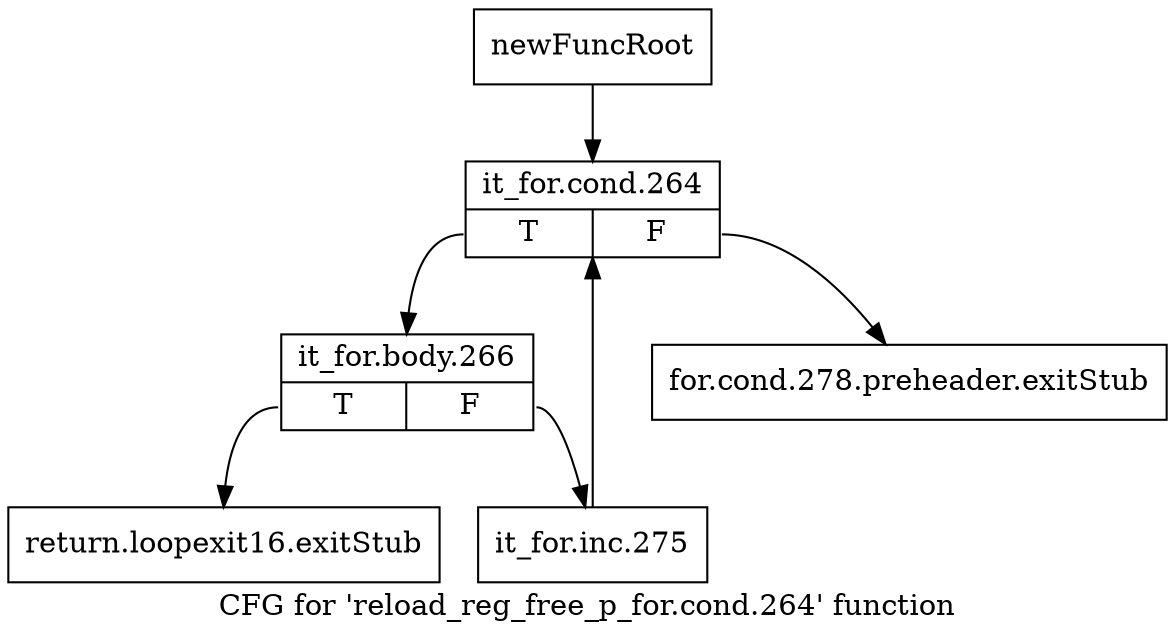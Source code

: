 digraph "CFG for 'reload_reg_free_p_for.cond.264' function" {
	label="CFG for 'reload_reg_free_p_for.cond.264' function";

	Node0xbfd9600 [shape=record,label="{newFuncRoot}"];
	Node0xbfd9600 -> Node0xbfdbb70;
	Node0xbfdbad0 [shape=record,label="{for.cond.278.preheader.exitStub}"];
	Node0xbfdbb20 [shape=record,label="{return.loopexit16.exitStub}"];
	Node0xbfdbb70 [shape=record,label="{it_for.cond.264|{<s0>T|<s1>F}}"];
	Node0xbfdbb70:s0 -> Node0xbfdbbc0;
	Node0xbfdbb70:s1 -> Node0xbfdbad0;
	Node0xbfdbbc0 [shape=record,label="{it_for.body.266|{<s0>T|<s1>F}}"];
	Node0xbfdbbc0:s0 -> Node0xbfdbb20;
	Node0xbfdbbc0:s1 -> Node0xbfdc090;
	Node0xbfdc090 [shape=record,label="{it_for.inc.275}"];
	Node0xbfdc090 -> Node0xbfdbb70;
}
